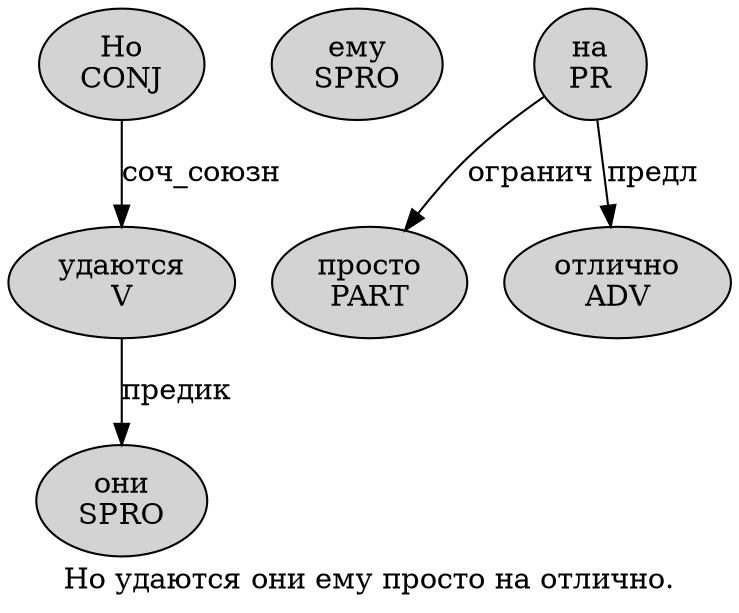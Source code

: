 digraph SENTENCE_1103 {
	graph [label="Но удаются они ему просто на отлично."]
	node [style=filled]
		0 [label="Но
CONJ" color="" fillcolor=lightgray penwidth=1 shape=ellipse]
		1 [label="удаются
V" color="" fillcolor=lightgray penwidth=1 shape=ellipse]
		2 [label="они
SPRO" color="" fillcolor=lightgray penwidth=1 shape=ellipse]
		3 [label="ему
SPRO" color="" fillcolor=lightgray penwidth=1 shape=ellipse]
		4 [label="просто
PART" color="" fillcolor=lightgray penwidth=1 shape=ellipse]
		5 [label="на
PR" color="" fillcolor=lightgray penwidth=1 shape=ellipse]
		6 [label="отлично
ADV" color="" fillcolor=lightgray penwidth=1 shape=ellipse]
			1 -> 2 [label="предик"]
			0 -> 1 [label="соч_союзн"]
			5 -> 4 [label="огранич"]
			5 -> 6 [label="предл"]
}
